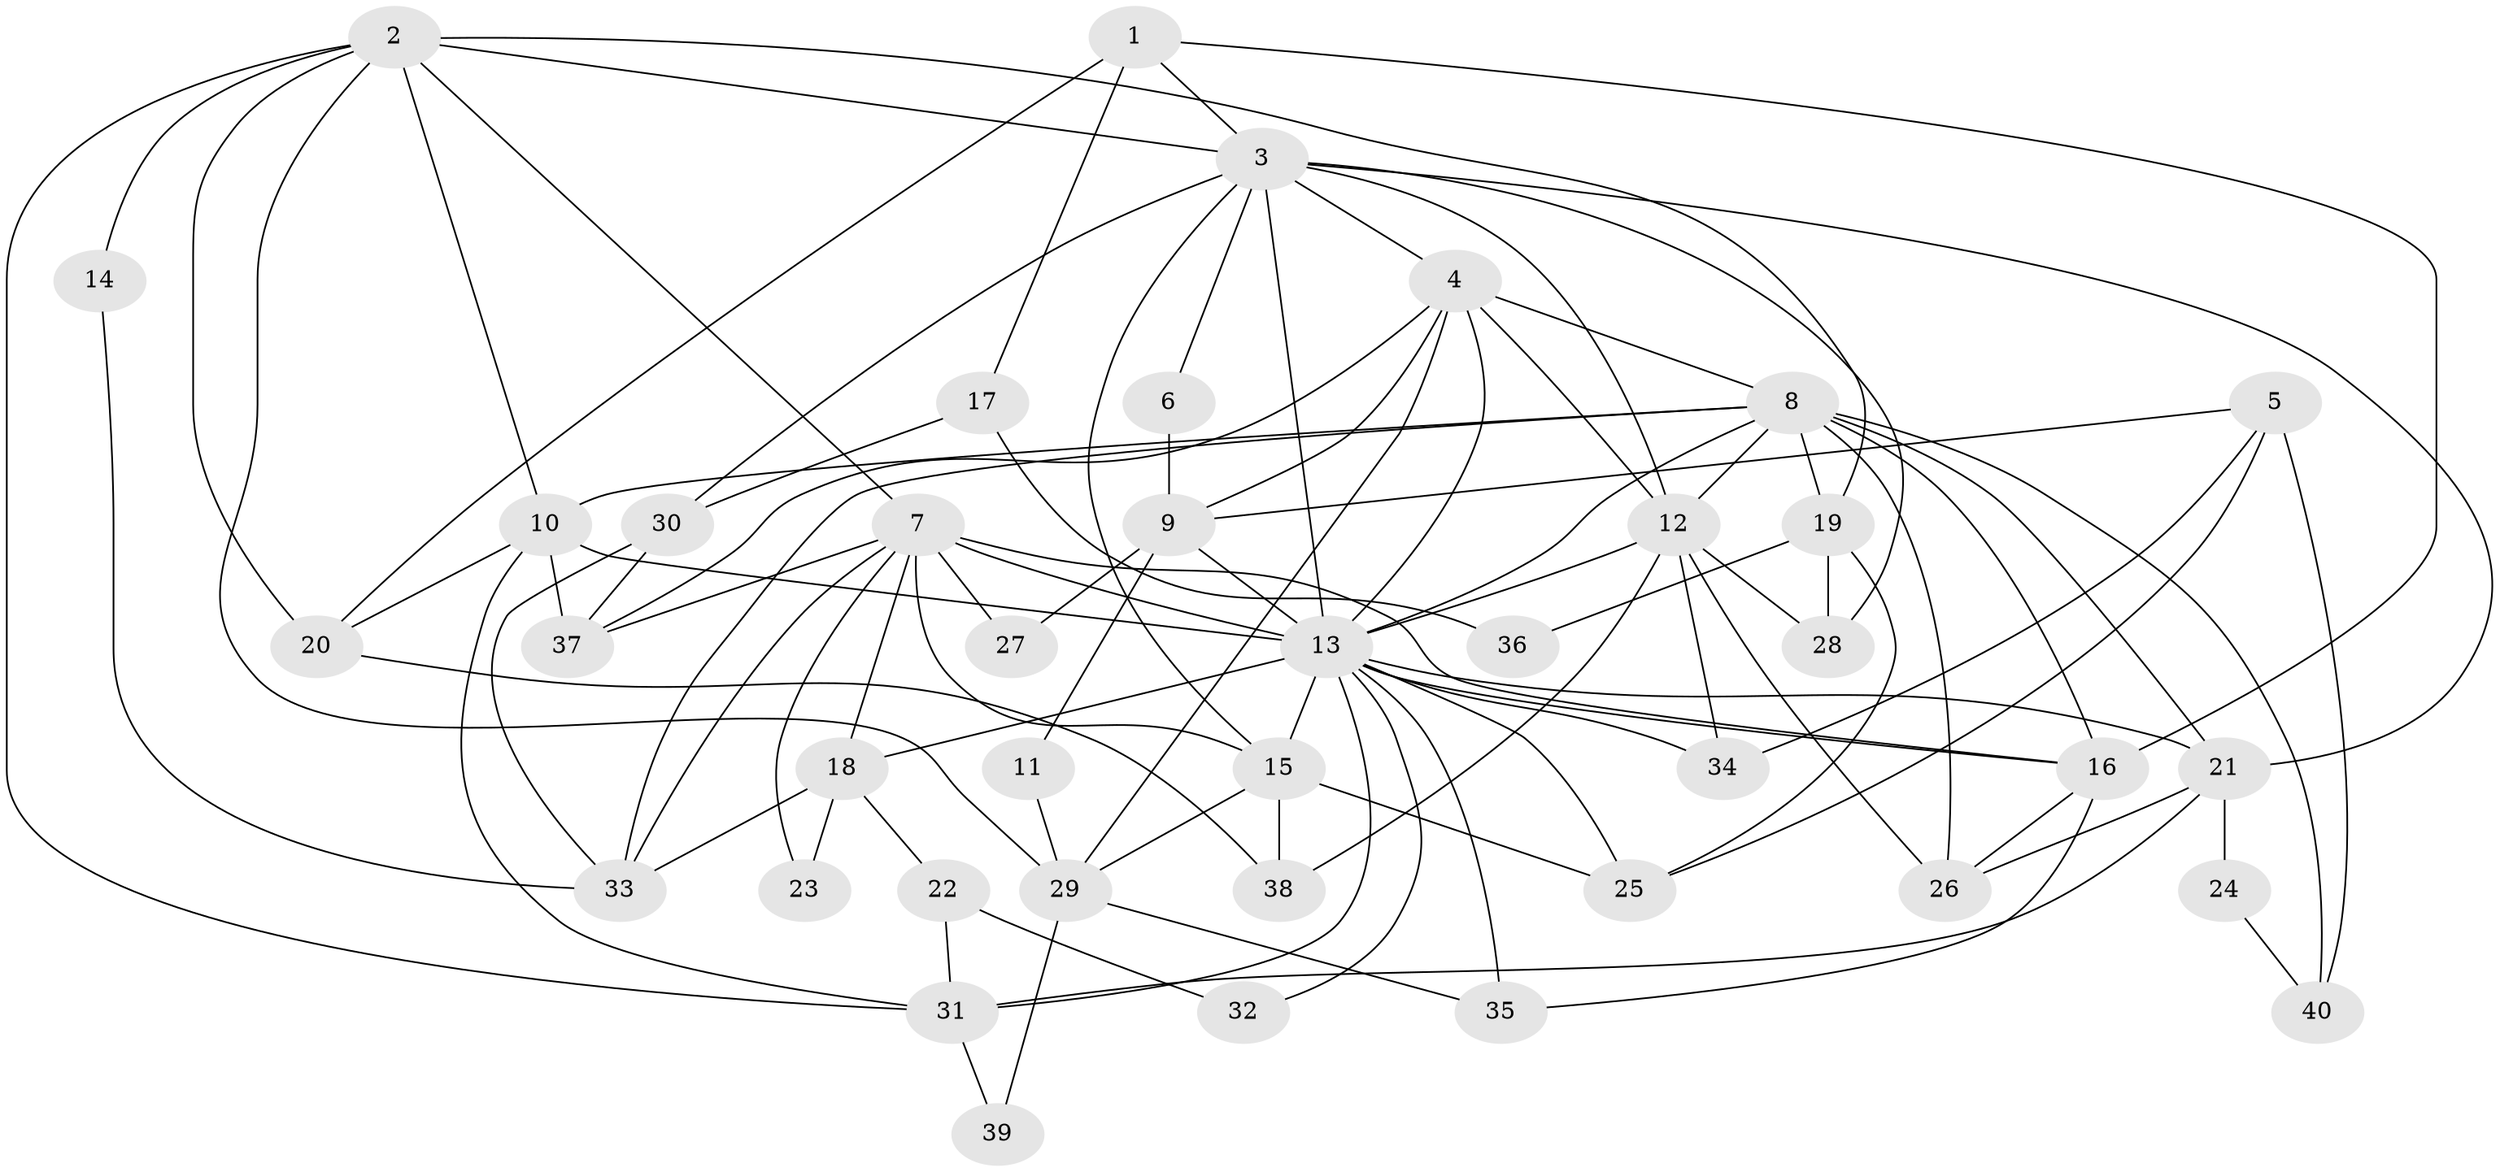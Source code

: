 // original degree distribution, {4: 0.275, 7: 0.0375, 3: 0.2625, 5: 0.1875, 2: 0.15, 8: 0.0125, 6: 0.0625, 11: 0.0125}
// Generated by graph-tools (version 1.1) at 2025/35/03/09/25 02:35:58]
// undirected, 40 vertices, 96 edges
graph export_dot {
graph [start="1"]
  node [color=gray90,style=filled];
  1;
  2;
  3;
  4;
  5;
  6;
  7;
  8;
  9;
  10;
  11;
  12;
  13;
  14;
  15;
  16;
  17;
  18;
  19;
  20;
  21;
  22;
  23;
  24;
  25;
  26;
  27;
  28;
  29;
  30;
  31;
  32;
  33;
  34;
  35;
  36;
  37;
  38;
  39;
  40;
  1 -- 3 [weight=1.0];
  1 -- 16 [weight=1.0];
  1 -- 17 [weight=1.0];
  1 -- 20 [weight=1.0];
  2 -- 3 [weight=1.0];
  2 -- 7 [weight=1.0];
  2 -- 10 [weight=1.0];
  2 -- 14 [weight=1.0];
  2 -- 19 [weight=2.0];
  2 -- 20 [weight=1.0];
  2 -- 29 [weight=2.0];
  2 -- 31 [weight=1.0];
  3 -- 4 [weight=1.0];
  3 -- 6 [weight=1.0];
  3 -- 12 [weight=1.0];
  3 -- 13 [weight=2.0];
  3 -- 15 [weight=1.0];
  3 -- 21 [weight=2.0];
  3 -- 28 [weight=1.0];
  3 -- 30 [weight=1.0];
  4 -- 8 [weight=1.0];
  4 -- 9 [weight=1.0];
  4 -- 12 [weight=1.0];
  4 -- 13 [weight=1.0];
  4 -- 29 [weight=1.0];
  4 -- 37 [weight=1.0];
  5 -- 9 [weight=1.0];
  5 -- 25 [weight=1.0];
  5 -- 34 [weight=1.0];
  5 -- 40 [weight=1.0];
  6 -- 9 [weight=2.0];
  7 -- 13 [weight=3.0];
  7 -- 15 [weight=2.0];
  7 -- 16 [weight=1.0];
  7 -- 18 [weight=1.0];
  7 -- 23 [weight=1.0];
  7 -- 27 [weight=1.0];
  7 -- 33 [weight=1.0];
  7 -- 37 [weight=1.0];
  8 -- 10 [weight=1.0];
  8 -- 12 [weight=1.0];
  8 -- 13 [weight=1.0];
  8 -- 16 [weight=1.0];
  8 -- 19 [weight=1.0];
  8 -- 21 [weight=1.0];
  8 -- 26 [weight=1.0];
  8 -- 33 [weight=1.0];
  8 -- 40 [weight=1.0];
  9 -- 11 [weight=1.0];
  9 -- 13 [weight=2.0];
  9 -- 27 [weight=1.0];
  10 -- 13 [weight=2.0];
  10 -- 20 [weight=1.0];
  10 -- 31 [weight=1.0];
  10 -- 37 [weight=1.0];
  11 -- 29 [weight=1.0];
  12 -- 13 [weight=2.0];
  12 -- 26 [weight=1.0];
  12 -- 28 [weight=1.0];
  12 -- 34 [weight=1.0];
  12 -- 38 [weight=1.0];
  13 -- 15 [weight=1.0];
  13 -- 16 [weight=1.0];
  13 -- 18 [weight=1.0];
  13 -- 21 [weight=1.0];
  13 -- 25 [weight=2.0];
  13 -- 31 [weight=1.0];
  13 -- 32 [weight=1.0];
  13 -- 34 [weight=1.0];
  13 -- 35 [weight=1.0];
  14 -- 33 [weight=1.0];
  15 -- 25 [weight=1.0];
  15 -- 29 [weight=1.0];
  15 -- 38 [weight=1.0];
  16 -- 26 [weight=2.0];
  16 -- 35 [weight=1.0];
  17 -- 30 [weight=1.0];
  17 -- 36 [weight=1.0];
  18 -- 22 [weight=1.0];
  18 -- 23 [weight=1.0];
  18 -- 33 [weight=1.0];
  19 -- 25 [weight=1.0];
  19 -- 28 [weight=1.0];
  19 -- 36 [weight=1.0];
  20 -- 38 [weight=1.0];
  21 -- 24 [weight=1.0];
  21 -- 26 [weight=1.0];
  21 -- 31 [weight=1.0];
  22 -- 31 [weight=1.0];
  22 -- 32 [weight=1.0];
  24 -- 40 [weight=1.0];
  29 -- 35 [weight=1.0];
  29 -- 39 [weight=1.0];
  30 -- 33 [weight=1.0];
  30 -- 37 [weight=1.0];
  31 -- 39 [weight=1.0];
}
